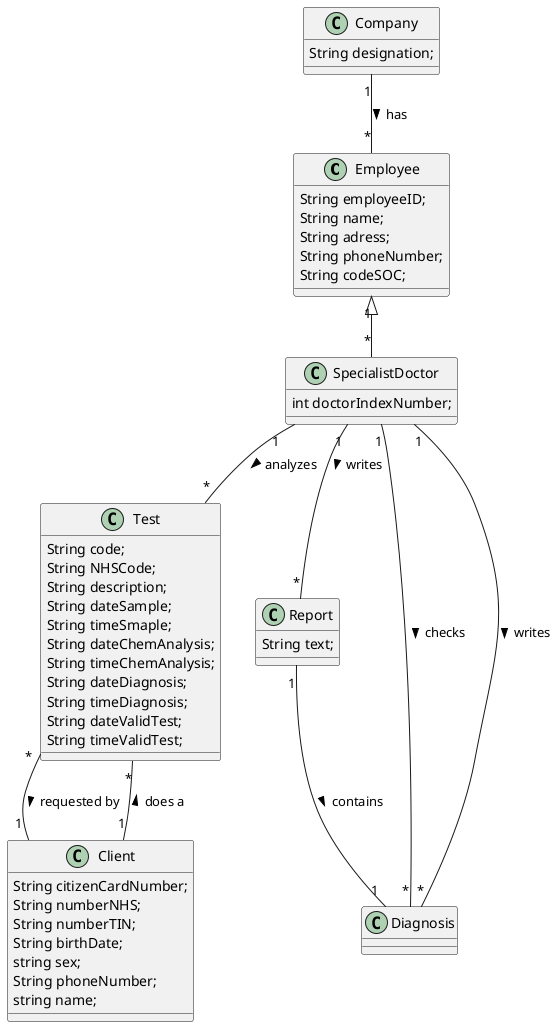 @startuml
class Employee {
    String employeeID;
    String name;
    String adress;
    String phoneNumber;
    String codeSOC;
}


class Client {
    String citizenCardNumber;
    String numberNHS;
    String numberTIN;
    String birthDate;
    string sex;
    String phoneNumber;
    string name;
}

class Company {
    String designation;
}



class Test {
    String code;
    String NHSCode;
    String description;
    String dateSample;
    String timeSmaple;
    String dateChemAnalysis;
    String timeChemAnalysis;
    String dateDiagnosis;
    String timeDiagnosis;
    String dateValidTest;
    String timeValidTest;
}

class Report {
	String text;
}
class Diagnosis

class SpecialistDoctor {
    int doctorIndexNumber;
}    

Client "1" -- "*" Test: does a >

Employee "1" <|-- "*" SpecialistDoctor

Company "1" -- "*" Employee: has >
Report "1" -- "1" Diagnosis: contains >
SpecialistDoctor "1" -- "*" Diagnosis: checks >
SpecialistDoctor "1" -- "*" Diagnosis: writes >
SpecialistDoctor "1" -- "*" Report: writes >
SpecialistDoctor "1" -- "*" Test: analyzes >
Test "*" -- "1" Client: requested by >
@enduml